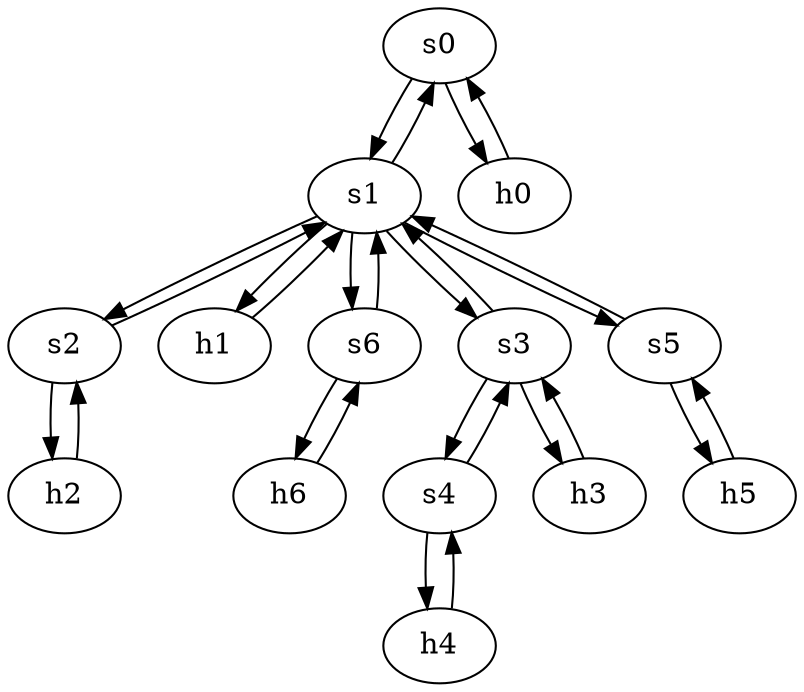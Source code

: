 strict digraph NORDU {
	s0	 [id=0,
		type=switch];
	s1	 [id=1,
		type=switch];
	s0 -> s1	 [capacity="1Gbps",
		cost=1,
		dst_port=2,
		src_port=2];
	h0	 [ip="111.0.0.0",
		mac="00:00:00:00:0:0",
		type=host];
	s0 -> h0	 [capacity="1Gbps",
		cost=1,
		dst_port=1,
		src_port=1];
	h2	 [ip="111.0.2.2",
		mac="00:00:00:00:2:2",
		type=host];
	s2	 [id=2,
		type=switch];
	h2 -> s2	 [capacity="1Gbps",
		cost=1,
		dst_port=1,
		src_port=1];
	s2 -> s1	 [capacity="1Gbps",
		cost=1,
		dst_port=3,
		src_port=2];
	s2 -> h2	 [capacity="1Gbps",
		cost=1,
		dst_port=1,
		src_port=1];
	h0 -> s0	 [capacity="1Gbps",
		cost=1,
		dst_port=1,
		src_port=1];
	h1	 [ip="111.0.1.1",
		mac="00:00:00:00:1:1",
		type=host];
	h1 -> s1	 [capacity="1Gbps",
		cost=1,
		dst_port=1,
		src_port=1];
	h6	 [ip="111.0.6.6",
		mac="00:00:00:00:6:6",
		type=host];
	s6	 [id=6,
		type=switch];
	h6 -> s6	 [capacity="1Gbps",
		cost=1,
		dst_port=1,
		src_port=1];
	s6 -> h6	 [capacity="1Gbps",
		cost=1,
		dst_port=1,
		src_port=1];
	s6 -> s1	 [capacity="1Gbps",
		cost=1,
		dst_port=6,
		src_port=2];
	h4	 [ip="111.0.4.4",
		mac="00:00:00:00:4:4",
		type=host];
	s4	 [id=4,
		type=switch];
	h4 -> s4	 [capacity="1Gbps",
		cost=1,
		dst_port=1,
		src_port=1];
	s3	 [id=3,
		type=switch];
	s4 -> s3	 [capacity="1Gbps",
		cost=1,
		dst_port=3,
		src_port=2];
	s4 -> h4	 [capacity="1Gbps",
		cost=1,
		dst_port=1,
		src_port=1];
	s3 -> s4	 [capacity="1Gbps",
		cost=1,
		dst_port=2,
		src_port=3];
	s3 -> s1	 [capacity="1Gbps",
		cost=1,
		dst_port=4,
		src_port=2];
	h3	 [ip="111.0.3.3",
		mac="00:00:00:00:3:3",
		type=host];
	s3 -> h3	 [capacity="1Gbps",
		cost=1,
		dst_port=1,
		src_port=1];
	s5	 [id=5,
		type=switch];
	h5	 [ip="111.0.5.5",
		mac="00:00:00:00:5:5",
		type=host];
	s5 -> h5	 [capacity="1Gbps",
		cost=1,
		dst_port=1,
		src_port=1];
	s5 -> s1	 [capacity="1Gbps",
		cost=1,
		dst_port=5,
		src_port=2];
	h3 -> s3	 [capacity="1Gbps",
		cost=1,
		dst_port=1,
		src_port=1];
	h5 -> s5	 [capacity="1Gbps",
		cost=1,
		dst_port=1,
		src_port=1];
	s1 -> s2	 [capacity="1Gbps",
		cost=1,
		dst_port=2,
		src_port=3];
	s1 -> s5	 [capacity="1Gbps",
		cost=1,
		dst_port=2,
		src_port=5];
	s1 -> s3	 [capacity="1Gbps",
		cost=1,
		dst_port=2,
		src_port=4];
	s1 -> h1	 [capacity="1Gbps",
		cost=1,
		dst_port=1,
		src_port=1];
	s1 -> s6	 [capacity="1Gbps",
		cost=1,
		dst_port=2,
		src_port=6];
	s1 -> s0	 [capacity="1Gbps",
		cost=1,
		dst_port=2,
		src_port=2];
}
